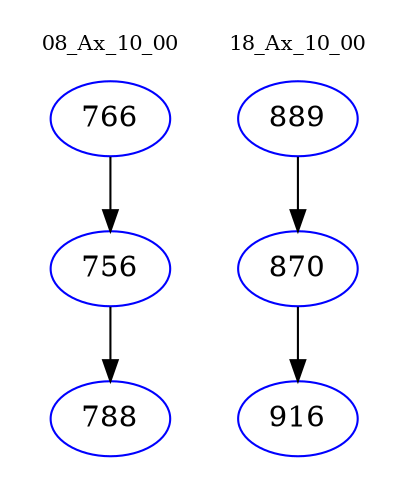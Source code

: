 digraph{
subgraph cluster_0 {
color = white
label = "08_Ax_10_00";
fontsize=10;
T0_766 [label="766", color="blue"]
T0_766 -> T0_756 [color="black"]
T0_756 [label="756", color="blue"]
T0_756 -> T0_788 [color="black"]
T0_788 [label="788", color="blue"]
}
subgraph cluster_1 {
color = white
label = "18_Ax_10_00";
fontsize=10;
T1_889 [label="889", color="blue"]
T1_889 -> T1_870 [color="black"]
T1_870 [label="870", color="blue"]
T1_870 -> T1_916 [color="black"]
T1_916 [label="916", color="blue"]
}
}
